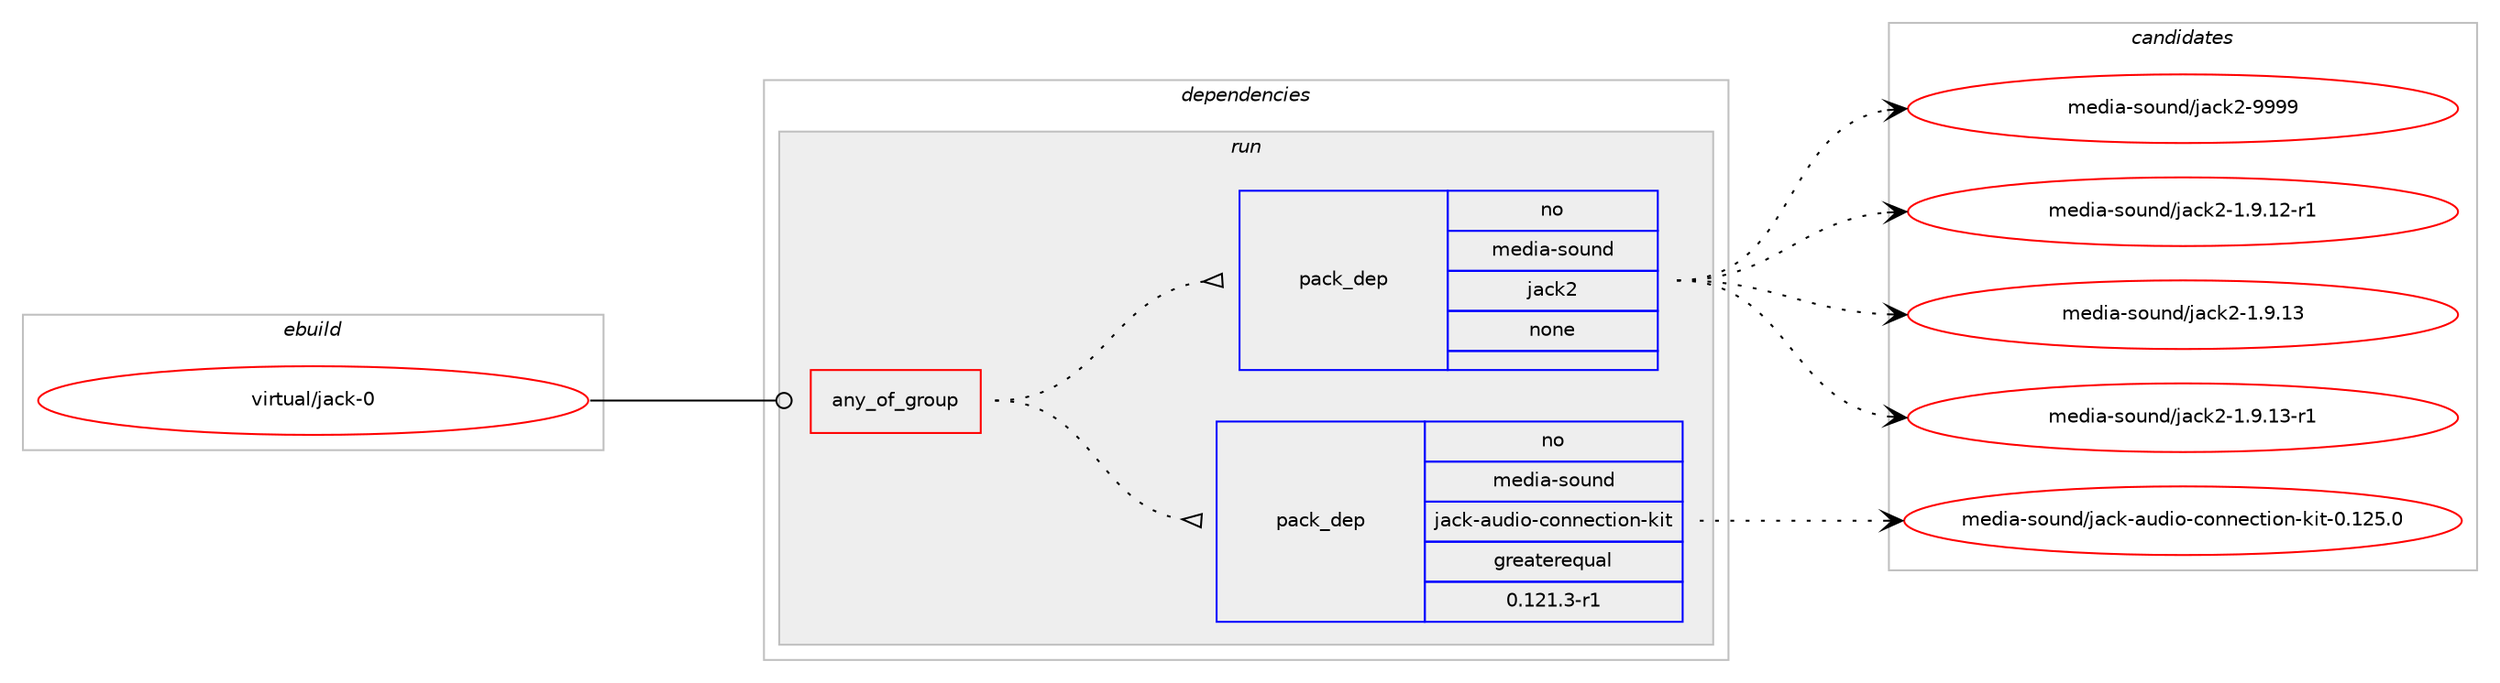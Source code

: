 digraph prolog {

# *************
# Graph options
# *************

newrank=true;
concentrate=true;
compound=true;
graph [rankdir=LR,fontname=Helvetica,fontsize=10,ranksep=1.5];#, ranksep=2.5, nodesep=0.2];
edge  [arrowhead=vee];
node  [fontname=Helvetica,fontsize=10];

# **********
# The ebuild
# **********

subgraph cluster_leftcol {
color=gray;
rank=same;
label=<<i>ebuild</i>>;
id [label="virtual/jack-0", color=red, width=4, href="../virtual/jack-0.svg"];
}

# ****************
# The dependencies
# ****************

subgraph cluster_midcol {
color=gray;
label=<<i>dependencies</i>>;
subgraph cluster_compile {
fillcolor="#eeeeee";
style=filled;
label=<<i>compile</i>>;
}
subgraph cluster_compileandrun {
fillcolor="#eeeeee";
style=filled;
label=<<i>compile and run</i>>;
}
subgraph cluster_run {
fillcolor="#eeeeee";
style=filled;
label=<<i>run</i>>;
subgraph any15329 {
dependency900304 [label=<<TABLE BORDER="0" CELLBORDER="1" CELLSPACING="0" CELLPADDING="4"><TR><TD CELLPADDING="10">any_of_group</TD></TR></TABLE>>, shape=none, color=red];subgraph pack668086 {
dependency900305 [label=<<TABLE BORDER="0" CELLBORDER="1" CELLSPACING="0" CELLPADDING="4" WIDTH="220"><TR><TD ROWSPAN="6" CELLPADDING="30">pack_dep</TD></TR><TR><TD WIDTH="110">no</TD></TR><TR><TD>media-sound</TD></TR><TR><TD>jack-audio-connection-kit</TD></TR><TR><TD>greaterequal</TD></TR><TR><TD>0.121.3-r1</TD></TR></TABLE>>, shape=none, color=blue];
}
dependency900304:e -> dependency900305:w [weight=20,style="dotted",arrowhead="oinv"];
subgraph pack668087 {
dependency900306 [label=<<TABLE BORDER="0" CELLBORDER="1" CELLSPACING="0" CELLPADDING="4" WIDTH="220"><TR><TD ROWSPAN="6" CELLPADDING="30">pack_dep</TD></TR><TR><TD WIDTH="110">no</TD></TR><TR><TD>media-sound</TD></TR><TR><TD>jack2</TD></TR><TR><TD>none</TD></TR><TR><TD></TD></TR></TABLE>>, shape=none, color=blue];
}
dependency900304:e -> dependency900306:w [weight=20,style="dotted",arrowhead="oinv"];
}
id:e -> dependency900304:w [weight=20,style="solid",arrowhead="odot"];
}
}

# **************
# The candidates
# **************

subgraph cluster_choices {
rank=same;
color=gray;
label=<<i>candidates</i>>;

subgraph choice668086 {
color=black;
nodesep=1;
choice10910110010597451151111171101004710697991074597117100105111459911111011010199116105111110451071051164548464950534648 [label="media-sound/jack-audio-connection-kit-0.125.0", color=red, width=4,href="../media-sound/jack-audio-connection-kit-0.125.0.svg"];
dependency900305:e -> choice10910110010597451151111171101004710697991074597117100105111459911111011010199116105111110451071051164548464950534648:w [style=dotted,weight="100"];
}
subgraph choice668087 {
color=black;
nodesep=1;
choice109101100105974511511111711010047106979910750454946574649504511449 [label="media-sound/jack2-1.9.12-r1", color=red, width=4,href="../media-sound/jack2-1.9.12-r1.svg"];
choice10910110010597451151111171101004710697991075045494657464951 [label="media-sound/jack2-1.9.13", color=red, width=4,href="../media-sound/jack2-1.9.13.svg"];
choice109101100105974511511111711010047106979910750454946574649514511449 [label="media-sound/jack2-1.9.13-r1", color=red, width=4,href="../media-sound/jack2-1.9.13-r1.svg"];
choice1091011001059745115111117110100471069799107504557575757 [label="media-sound/jack2-9999", color=red, width=4,href="../media-sound/jack2-9999.svg"];
dependency900306:e -> choice109101100105974511511111711010047106979910750454946574649504511449:w [style=dotted,weight="100"];
dependency900306:e -> choice10910110010597451151111171101004710697991075045494657464951:w [style=dotted,weight="100"];
dependency900306:e -> choice109101100105974511511111711010047106979910750454946574649514511449:w [style=dotted,weight="100"];
dependency900306:e -> choice1091011001059745115111117110100471069799107504557575757:w [style=dotted,weight="100"];
}
}

}
